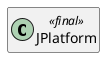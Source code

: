 @startuml
set namespaceSeparator \\
hide members
hide << alias >> circle

class JPlatform << final >>
@enduml
